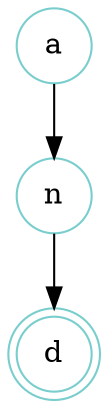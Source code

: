 digraph {   
    node [shape = doublecircle, color = darkslategray3] d ;
    node [shape = circle];
    node [color= darkslategray3];
    a -> n -> d;	
}